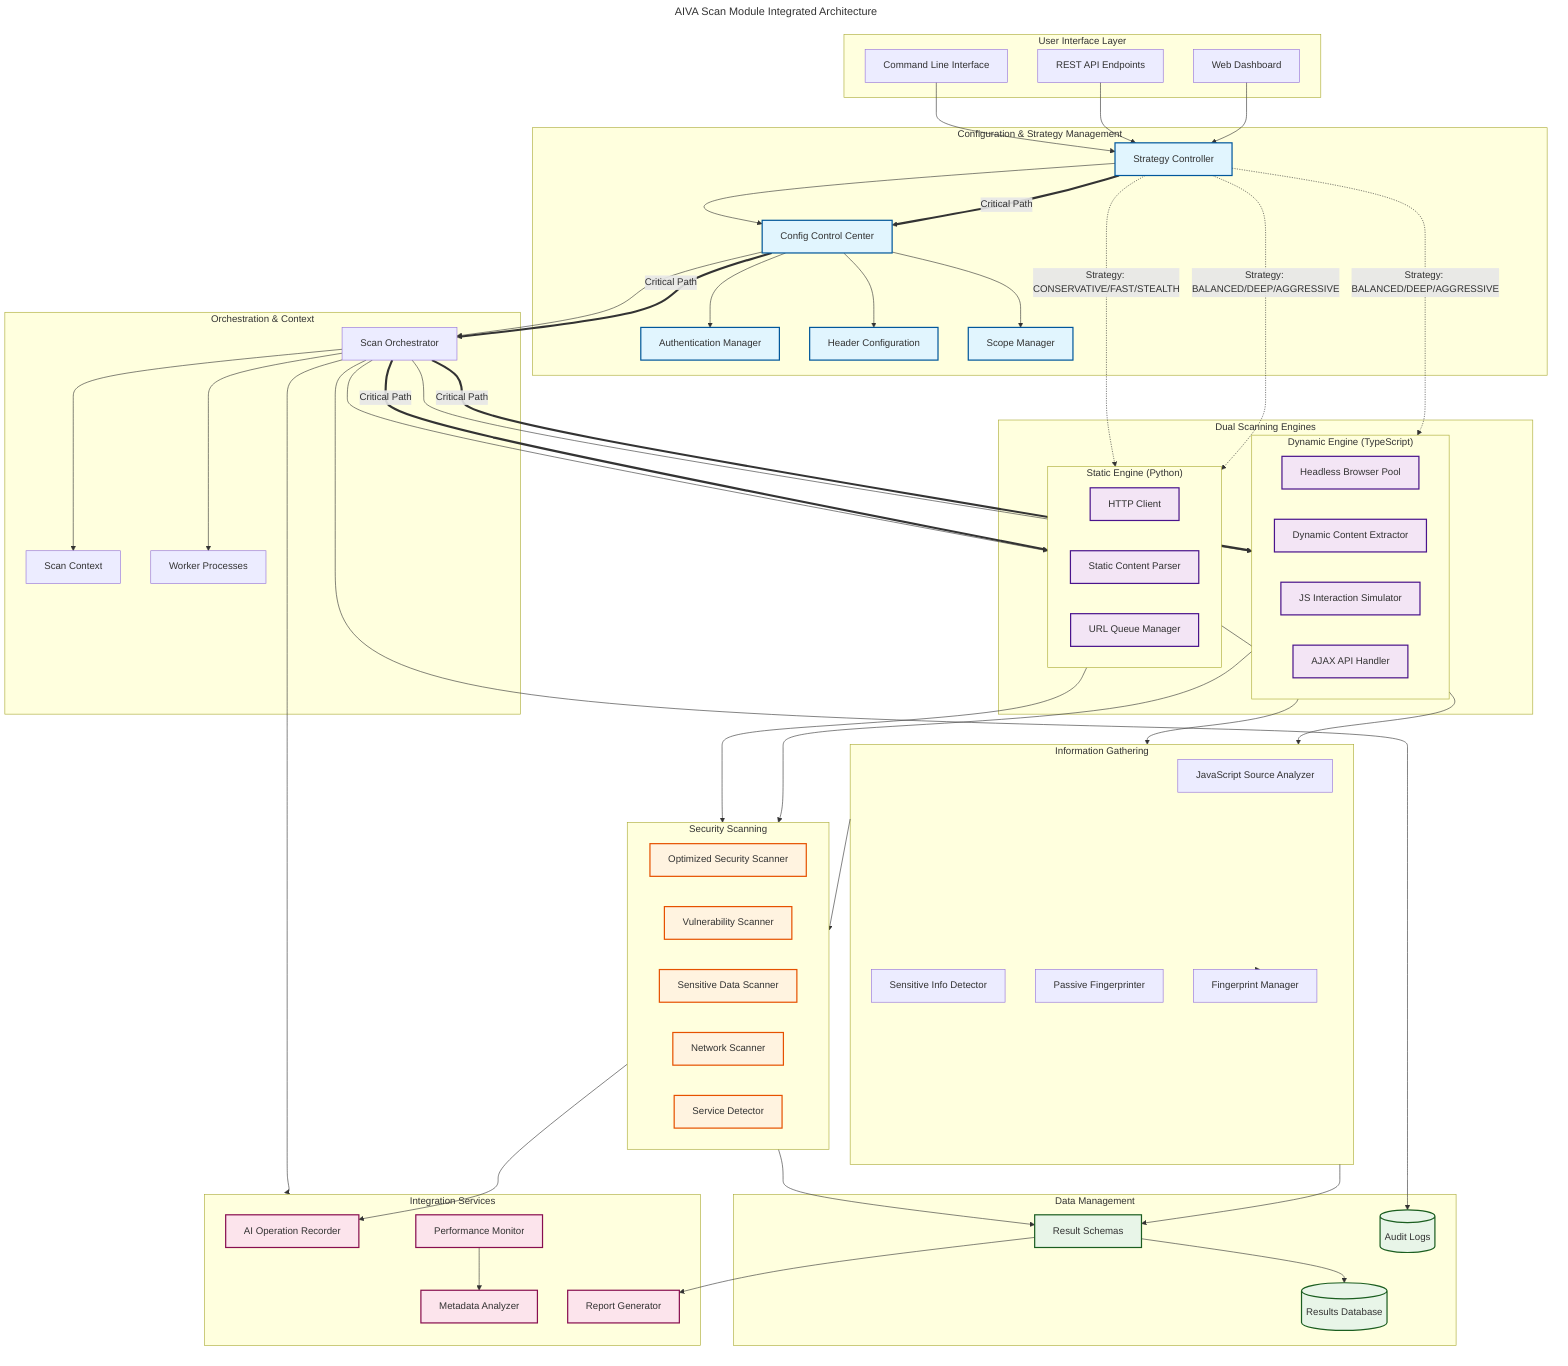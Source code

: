 ---
title: AIVA Scan Module Integrated Architecture
---
flowchart TB
    %% User Interface Layer
    subgraph UI["User Interface Layer"]
        CLI["Command Line Interface"]
        API["REST API Endpoints"] 
        WEB["Web Dashboard"]
    end

    %% Configuration and Strategy Layer
    subgraph CONFIG["Configuration & Strategy Management"]
        SC["Strategy Controller"]
        CCC["Config Control Center"]
        AM["Authentication Manager"]
        HM["Header Configuration"]
        SM["Scope Manager"]
    end

    %% Core Scanning Engines
    subgraph ENGINES["Dual Scanning Engines"]
        subgraph STATIC["Static Engine (Python)"]
            HC["HTTP Client"]
            SCP["Static Content Parser"]
            UQM["URL Queue Manager"]
        end
        
        subgraph DYNAMIC["Dynamic Engine (TypeScript)"]
            HBP["Headless Browser Pool"]
            DCE["Dynamic Content Extractor"] 
            JIS["JS Interaction Simulator"]
            AAH["AJAX API Handler"]
        end
    end

    %% Information Gathering Components
    subgraph INFO["Information Gathering"]
        JSA["JavaScript Source Analyzer"]
        SID["Sensitive Info Detector"]
        PF["Passive Fingerprinter"]
        FM["Fingerprint Manager"]
    end

    %% Security Scanning Components  
    subgraph SECURITY["Security Scanning"]
        OSS["Optimized Security Scanner"]
        VS["Vulnerability Scanner"]
        SDS["Sensitive Data Scanner"]
        NS["Network Scanner"]
        SD["Service Detector"]
    end

    %% Context and Orchestration
    subgraph ORCHESTRATION["Orchestration & Context"]
        SO["Scan Orchestrator"]
        SCX["Scan Context"]
        W["Worker Processes"]
    end

    %% Data and Results
    subgraph DATA["Data Management"]
        SCHEMAS["Result Schemas"]
        DB[("Results Database")]
        LOG[("Audit Logs")]
    end

    %% Integration Points
    subgraph INTEGRATION["Integration Services"]
        AI_REC["AI Operation Recorder"]
        PERF["Performance Monitor"]
        META["Metadata Analyzer"]
        RPT["Report Generator"]
    end

    %% Flow Connections - Strategy Selection
    CLI --> SC
    API --> SC 
    WEB --> SC
    
    SC --> CCC
    SC -.->|"Strategy: CONSERVATIVE/FAST/STEALTH"| STATIC
    SC -.->|"Strategy: BALANCED/DEEP/AGGRESSIVE"| STATIC
    SC -.->|"Strategy: BALANCED/DEEP/AGGRESSIVE"| DYNAMIC

    %% Configuration Flow
    CCC --> AM
    CCC --> HM
    CCC --> SM
    CCC --> SO

    %% Orchestration Flow
    SO --> SCX
    SO --> STATIC
    SO --> DYNAMIC
    SO --> W

    %% Engine to Information Gathering
    STATIC --> INFO
    DYNAMIC --> INFO
    INFO --> FM

    %% Security Scanning Flow
    STATIC --> SECURITY
    DYNAMIC --> SECURITY
    INFO --> SECURITY

    %% Data Flow
    SECURITY --> SCHEMAS
    INFO --> SCHEMAS
    SCHEMAS --> DB
    SO --> LOG

    %% Integration Flow
    SO --> INTEGRATION
    SECURITY --> AI_REC
    PERF --> META
    SCHEMAS --> RPT

    %% Styling for different components
    classDef strategy fill:#e1f5fe,stroke:#01579b,stroke-width:2px
    classDef engine fill:#f3e5f5,stroke:#4a148c,stroke-width:2px
    classDef security fill:#fff3e0,stroke:#e65100,stroke-width:2px
    classDef data fill:#e8f5e8,stroke:#1b5e20,stroke-width:2px
    classDef integration fill:#fce4ec,stroke:#880e4f,stroke-width:2px

    %% Apply styles
    class SC,CCC,AM,HM,SM strategy
    class HC,SCP,UQM,HBP,DCE,JIS,AAH engine
    class OSS,VS,SDS,NS,SD security
    class SCHEMAS,DB,LOG data
    class AI_REC,PERF,META,RPT integration

    %% Critical Path Highlighting
    SC ==>|"Critical Path"| CCC
    CCC ==>|"Critical Path"| SO
    SO ==>|"Critical Path"| STATIC
    SO ==>|"Critical Path"| DYNAMIC